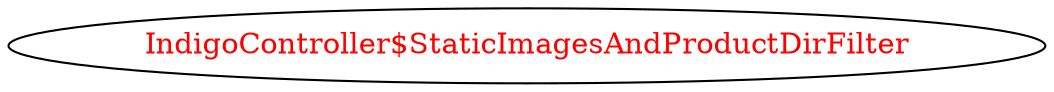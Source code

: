 digraph dependencyGraph {
 concentrate=true;
 ranksep="2.0";
 rankdir="LR"; 
 splines="ortho";
"IndigoController$StaticImagesAndProductDirFilter" [fontcolor="red"];
}